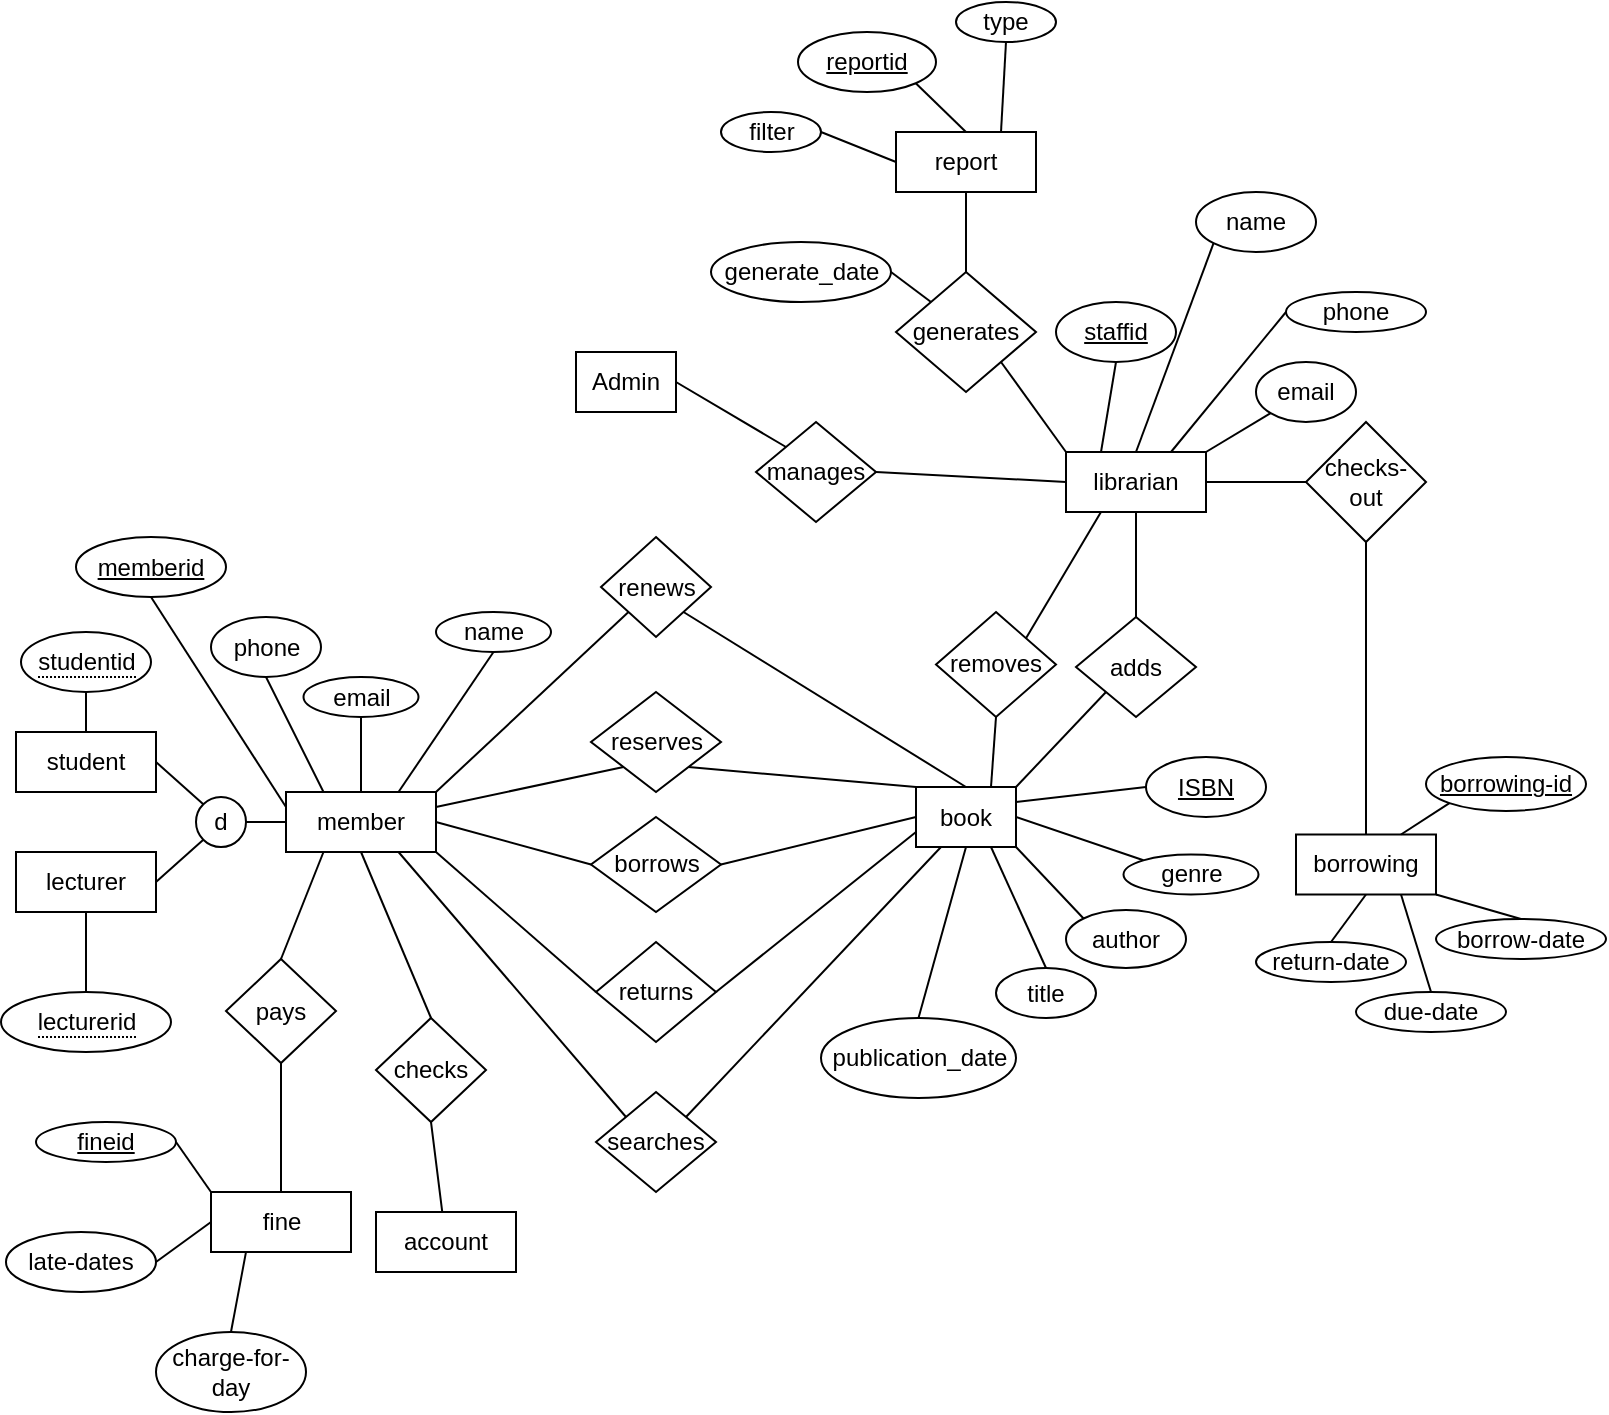 <mxfile version="23.1.6" type="github">
  <diagram name="Page-1" id="lxUqVznezoO0cVdfgBmG">
    <mxGraphModel dx="956" dy="535" grid="1" gridSize="10" guides="1" tooltips="1" connect="1" arrows="1" fold="1" page="1" pageScale="1" pageWidth="850" pageHeight="1100" math="0" shadow="0">
      <root>
        <mxCell id="0" />
        <mxCell id="1" parent="0" />
        <mxCell id="ocRV4Swg5X49KJZOGOF2-2" value="borrowing" style="html=1;whiteSpace=wrap;" vertex="1" parent="1">
          <mxGeometry x="670" y="471.25" width="70" height="30" as="geometry" />
        </mxCell>
        <mxCell id="ocRV4Swg5X49KJZOGOF2-3" value="librarian" style="html=1;whiteSpace=wrap;" vertex="1" parent="1">
          <mxGeometry x="555" y="280" width="70" height="30" as="geometry" />
        </mxCell>
        <mxCell id="ocRV4Swg5X49KJZOGOF2-4" value="book" style="html=1;whiteSpace=wrap;" vertex="1" parent="1">
          <mxGeometry x="480" y="447.5" width="50" height="30" as="geometry" />
        </mxCell>
        <mxCell id="ocRV4Swg5X49KJZOGOF2-5" value="lecturer" style="html=1;whiteSpace=wrap;" vertex="1" parent="1">
          <mxGeometry x="30" y="480" width="70" height="30" as="geometry" />
        </mxCell>
        <mxCell id="ocRV4Swg5X49KJZOGOF2-6" value="student" style="html=1;whiteSpace=wrap;" vertex="1" parent="1">
          <mxGeometry x="30" y="420" width="70" height="30" as="geometry" />
        </mxCell>
        <mxCell id="ocRV4Swg5X49KJZOGOF2-7" value="member" style="html=1;whiteSpace=wrap;" vertex="1" parent="1">
          <mxGeometry x="165" y="450" width="75" height="30" as="geometry" />
        </mxCell>
        <mxCell id="ocRV4Swg5X49KJZOGOF2-9" value="report" style="html=1;whiteSpace=wrap;" vertex="1" parent="1">
          <mxGeometry x="470" y="120" width="70" height="30" as="geometry" />
        </mxCell>
        <mxCell id="ocRV4Swg5X49KJZOGOF2-10" value="account" style="html=1;whiteSpace=wrap;" vertex="1" parent="1">
          <mxGeometry x="210" y="660" width="70" height="30" as="geometry" />
        </mxCell>
        <mxCell id="ocRV4Swg5X49KJZOGOF2-12" value="d" style="ellipse;whiteSpace=wrap;html=1;aspect=fixed;" vertex="1" parent="1">
          <mxGeometry x="120" y="452.5" width="25" height="25" as="geometry" />
        </mxCell>
        <mxCell id="ocRV4Swg5X49KJZOGOF2-14" value="" style="endArrow=none;html=1;rounded=0;exitX=0;exitY=0;exitDx=0;exitDy=0;entryX=1;entryY=1;entryDx=0;entryDy=0;" edge="1" parent="1" source="ocRV4Swg5X49KJZOGOF2-4" target="ocRV4Swg5X49KJZOGOF2-21">
          <mxGeometry width="50" height="50" relative="1" as="geometry">
            <mxPoint x="510" y="280" as="sourcePoint" />
            <mxPoint x="560" y="230" as="targetPoint" />
          </mxGeometry>
        </mxCell>
        <mxCell id="ocRV4Swg5X49KJZOGOF2-15" value="" style="endArrow=none;html=1;rounded=0;exitX=1;exitY=0.5;exitDx=0;exitDy=0;entryX=0;entryY=0.5;entryDx=0;entryDy=0;" edge="1" parent="1" source="ocRV4Swg5X49KJZOGOF2-12" target="ocRV4Swg5X49KJZOGOF2-7">
          <mxGeometry width="50" height="50" relative="1" as="geometry">
            <mxPoint x="160" y="220" as="sourcePoint" />
            <mxPoint x="210" y="170" as="targetPoint" />
          </mxGeometry>
        </mxCell>
        <mxCell id="ocRV4Swg5X49KJZOGOF2-16" value="" style="endArrow=none;html=1;rounded=0;exitX=1;exitY=0.5;exitDx=0;exitDy=0;entryX=0;entryY=0;entryDx=0;entryDy=0;" edge="1" parent="1" source="ocRV4Swg5X49KJZOGOF2-6" target="ocRV4Swg5X49KJZOGOF2-12">
          <mxGeometry width="50" height="50" relative="1" as="geometry">
            <mxPoint x="125" y="157.5" as="sourcePoint" />
            <mxPoint x="175" y="107.5" as="targetPoint" />
          </mxGeometry>
        </mxCell>
        <mxCell id="ocRV4Swg5X49KJZOGOF2-17" value="" style="endArrow=none;html=1;rounded=0;exitX=1;exitY=0.5;exitDx=0;exitDy=0;entryX=0;entryY=1;entryDx=0;entryDy=0;" edge="1" parent="1" source="ocRV4Swg5X49KJZOGOF2-5" target="ocRV4Swg5X49KJZOGOF2-12">
          <mxGeometry width="50" height="50" relative="1" as="geometry">
            <mxPoint x="140" y="250" as="sourcePoint" />
            <mxPoint x="190" y="200" as="targetPoint" />
          </mxGeometry>
        </mxCell>
        <mxCell id="ocRV4Swg5X49KJZOGOF2-18" value="checks-out" style="rhombus;whiteSpace=wrap;html=1;" vertex="1" parent="1">
          <mxGeometry x="675" y="265" width="60" height="60" as="geometry" />
        </mxCell>
        <mxCell id="ocRV4Swg5X49KJZOGOF2-19" value="adds" style="rhombus;whiteSpace=wrap;html=1;" vertex="1" parent="1">
          <mxGeometry x="560" y="362.5" width="60" height="50" as="geometry" />
        </mxCell>
        <mxCell id="ocRV4Swg5X49KJZOGOF2-20" value="removes" style="rhombus;whiteSpace=wrap;html=1;" vertex="1" parent="1">
          <mxGeometry x="490" y="360" width="60" height="52.5" as="geometry" />
        </mxCell>
        <mxCell id="ocRV4Swg5X49KJZOGOF2-21" value="reserves" style="rhombus;whiteSpace=wrap;html=1;" vertex="1" parent="1">
          <mxGeometry x="317.5" y="400" width="65" height="50" as="geometry" />
        </mxCell>
        <mxCell id="ocRV4Swg5X49KJZOGOF2-22" value="searches" style="rhombus;whiteSpace=wrap;html=1;" vertex="1" parent="1">
          <mxGeometry x="320" y="600" width="60" height="50" as="geometry" />
        </mxCell>
        <mxCell id="ocRV4Swg5X49KJZOGOF2-23" value="returns" style="rhombus;whiteSpace=wrap;html=1;" vertex="1" parent="1">
          <mxGeometry x="320" y="525" width="60" height="50" as="geometry" />
        </mxCell>
        <mxCell id="ocRV4Swg5X49KJZOGOF2-24" value="renews" style="rhombus;whiteSpace=wrap;html=1;" vertex="1" parent="1">
          <mxGeometry x="322.5" y="322.5" width="55" height="50" as="geometry" />
        </mxCell>
        <mxCell id="ocRV4Swg5X49KJZOGOF2-25" value="borrows" style="rhombus;whiteSpace=wrap;html=1;" vertex="1" parent="1">
          <mxGeometry x="317.5" y="462.5" width="65" height="47.5" as="geometry" />
        </mxCell>
        <mxCell id="ocRV4Swg5X49KJZOGOF2-26" value="" style="endArrow=none;html=1;rounded=0;exitX=1;exitY=0.25;exitDx=0;exitDy=0;entryX=0;entryY=1;entryDx=0;entryDy=0;" edge="1" parent="1" source="ocRV4Swg5X49KJZOGOF2-7" target="ocRV4Swg5X49KJZOGOF2-21">
          <mxGeometry width="50" height="50" relative="1" as="geometry">
            <mxPoint x="290" y="280" as="sourcePoint" />
            <mxPoint x="340" y="230" as="targetPoint" />
          </mxGeometry>
        </mxCell>
        <mxCell id="ocRV4Swg5X49KJZOGOF2-27" value="" style="endArrow=none;html=1;rounded=0;exitX=1;exitY=1;exitDx=0;exitDy=0;entryX=0.5;entryY=0;entryDx=0;entryDy=0;" edge="1" parent="1" source="ocRV4Swg5X49KJZOGOF2-24" target="ocRV4Swg5X49KJZOGOF2-4">
          <mxGeometry width="50" height="50" relative="1" as="geometry">
            <mxPoint x="430" y="210" as="sourcePoint" />
            <mxPoint x="480" y="160" as="targetPoint" />
          </mxGeometry>
        </mxCell>
        <mxCell id="ocRV4Swg5X49KJZOGOF2-28" value="" style="endArrow=none;html=1;rounded=0;entryX=0;entryY=0;entryDx=0;entryDy=0;exitX=0.75;exitY=1;exitDx=0;exitDy=0;" edge="1" parent="1" source="ocRV4Swg5X49KJZOGOF2-7" target="ocRV4Swg5X49KJZOGOF2-22">
          <mxGeometry width="50" height="50" relative="1" as="geometry">
            <mxPoint x="240" y="320" as="sourcePoint" />
            <mxPoint x="300" y="370" as="targetPoint" />
          </mxGeometry>
        </mxCell>
        <mxCell id="ocRV4Swg5X49KJZOGOF2-29" value="" style="endArrow=none;html=1;rounded=0;exitX=1;exitY=0.5;exitDx=0;exitDy=0;entryX=0;entryY=0.5;entryDx=0;entryDy=0;" edge="1" parent="1" source="ocRV4Swg5X49KJZOGOF2-25" target="ocRV4Swg5X49KJZOGOF2-4">
          <mxGeometry width="50" height="50" relative="1" as="geometry">
            <mxPoint x="425" y="310" as="sourcePoint" />
            <mxPoint x="475" y="260" as="targetPoint" />
          </mxGeometry>
        </mxCell>
        <mxCell id="ocRV4Swg5X49KJZOGOF2-30" value="" style="endArrow=none;html=1;rounded=0;exitX=1;exitY=0.5;exitDx=0;exitDy=0;entryX=0;entryY=0.5;entryDx=0;entryDy=0;" edge="1" parent="1" source="ocRV4Swg5X49KJZOGOF2-7" target="ocRV4Swg5X49KJZOGOF2-25">
          <mxGeometry width="50" height="50" relative="1" as="geometry">
            <mxPoint x="295" y="300" as="sourcePoint" />
            <mxPoint x="345" y="250" as="targetPoint" />
          </mxGeometry>
        </mxCell>
        <mxCell id="ocRV4Swg5X49KJZOGOF2-31" value="" style="endArrow=none;html=1;rounded=0;exitX=1;exitY=0;exitDx=0;exitDy=0;entryX=0;entryY=1;entryDx=0;entryDy=0;" edge="1" parent="1" source="ocRV4Swg5X49KJZOGOF2-7" target="ocRV4Swg5X49KJZOGOF2-24">
          <mxGeometry width="50" height="50" relative="1" as="geometry">
            <mxPoint x="250" y="245" as="sourcePoint" />
            <mxPoint x="300" y="195" as="targetPoint" />
          </mxGeometry>
        </mxCell>
        <mxCell id="ocRV4Swg5X49KJZOGOF2-32" value="" style="endArrow=none;html=1;rounded=0;entryX=0;entryY=0.5;entryDx=0;entryDy=0;exitX=1;exitY=1;exitDx=0;exitDy=0;" edge="1" parent="1" source="ocRV4Swg5X49KJZOGOF2-7" target="ocRV4Swg5X49KJZOGOF2-23">
          <mxGeometry width="50" height="50" relative="1" as="geometry">
            <mxPoint x="240" y="390" as="sourcePoint" />
            <mxPoint x="290" y="340" as="targetPoint" />
          </mxGeometry>
        </mxCell>
        <mxCell id="ocRV4Swg5X49KJZOGOF2-33" value="" style="endArrow=none;html=1;rounded=0;entryX=0;entryY=0.75;entryDx=0;entryDy=0;exitX=1;exitY=0.5;exitDx=0;exitDy=0;" edge="1" parent="1" source="ocRV4Swg5X49KJZOGOF2-23" target="ocRV4Swg5X49KJZOGOF2-4">
          <mxGeometry width="50" height="50" relative="1" as="geometry">
            <mxPoint x="405" y="390" as="sourcePoint" />
            <mxPoint x="455" y="340" as="targetPoint" />
          </mxGeometry>
        </mxCell>
        <mxCell id="ocRV4Swg5X49KJZOGOF2-34" value="" style="endArrow=none;html=1;rounded=0;exitX=1;exitY=0;exitDx=0;exitDy=0;entryX=0.25;entryY=1;entryDx=0;entryDy=0;" edge="1" parent="1" source="ocRV4Swg5X49KJZOGOF2-22" target="ocRV4Swg5X49KJZOGOF2-4">
          <mxGeometry width="50" height="50" relative="1" as="geometry">
            <mxPoint x="440" y="410" as="sourcePoint" />
            <mxPoint x="490" y="360" as="targetPoint" />
          </mxGeometry>
        </mxCell>
        <mxCell id="ocRV4Swg5X49KJZOGOF2-37" value="" style="endArrow=none;html=1;rounded=0;exitX=1;exitY=0;exitDx=0;exitDy=0;entryX=0.25;entryY=1;entryDx=0;entryDy=0;" edge="1" parent="1" source="ocRV4Swg5X49KJZOGOF2-20" target="ocRV4Swg5X49KJZOGOF2-3">
          <mxGeometry width="50" height="50" relative="1" as="geometry">
            <mxPoint x="450" y="230" as="sourcePoint" />
            <mxPoint x="500" y="180" as="targetPoint" />
          </mxGeometry>
        </mxCell>
        <mxCell id="ocRV4Swg5X49KJZOGOF2-38" value="" style="endArrow=none;html=1;rounded=0;exitX=0.5;exitY=0;exitDx=0;exitDy=0;entryX=0.5;entryY=1;entryDx=0;entryDy=0;" edge="1" parent="1" source="ocRV4Swg5X49KJZOGOF2-19" target="ocRV4Swg5X49KJZOGOF2-3">
          <mxGeometry width="50" height="50" relative="1" as="geometry">
            <mxPoint x="630" y="282.5" as="sourcePoint" />
            <mxPoint x="570" y="320" as="targetPoint" />
          </mxGeometry>
        </mxCell>
        <mxCell id="ocRV4Swg5X49KJZOGOF2-39" value="" style="endArrow=none;html=1;rounded=0;exitX=1;exitY=0;exitDx=0;exitDy=0;entryX=0;entryY=1;entryDx=0;entryDy=0;" edge="1" parent="1" source="ocRV4Swg5X49KJZOGOF2-4" target="ocRV4Swg5X49KJZOGOF2-19">
          <mxGeometry width="50" height="50" relative="1" as="geometry">
            <mxPoint x="620" y="367.5" as="sourcePoint" />
            <mxPoint x="670" y="317.5" as="targetPoint" />
          </mxGeometry>
        </mxCell>
        <mxCell id="ocRV4Swg5X49KJZOGOF2-40" value="" style="endArrow=none;html=1;rounded=0;exitX=0.75;exitY=0;exitDx=0;exitDy=0;entryX=0.5;entryY=1;entryDx=0;entryDy=0;" edge="1" parent="1" source="ocRV4Swg5X49KJZOGOF2-4" target="ocRV4Swg5X49KJZOGOF2-20">
          <mxGeometry width="50" height="50" relative="1" as="geometry">
            <mxPoint x="530" y="322.5" as="sourcePoint" />
            <mxPoint x="580" y="272.5" as="targetPoint" />
          </mxGeometry>
        </mxCell>
        <mxCell id="ocRV4Swg5X49KJZOGOF2-42" value="Admin" style="rounded=0;whiteSpace=wrap;html=1;" vertex="1" parent="1">
          <mxGeometry x="310" y="230" width="50" height="30" as="geometry" />
        </mxCell>
        <mxCell id="ocRV4Swg5X49KJZOGOF2-43" value="manages" style="rhombus;whiteSpace=wrap;html=1;" vertex="1" parent="1">
          <mxGeometry x="400" y="265" width="60" height="50" as="geometry" />
        </mxCell>
        <mxCell id="ocRV4Swg5X49KJZOGOF2-44" value="" style="endArrow=none;html=1;rounded=0;exitX=1;exitY=0.5;exitDx=0;exitDy=0;entryX=0;entryY=0;entryDx=0;entryDy=0;" edge="1" parent="1" source="ocRV4Swg5X49KJZOGOF2-42" target="ocRV4Swg5X49KJZOGOF2-43">
          <mxGeometry width="50" height="50" relative="1" as="geometry">
            <mxPoint x="360" y="170" as="sourcePoint" />
            <mxPoint x="410" y="120" as="targetPoint" />
          </mxGeometry>
        </mxCell>
        <mxCell id="ocRV4Swg5X49KJZOGOF2-45" value="" style="endArrow=none;html=1;rounded=0;entryX=0.5;entryY=1;entryDx=0;entryDy=0;exitX=0.5;exitY=0;exitDx=0;exitDy=0;" edge="1" parent="1" source="ocRV4Swg5X49KJZOGOF2-2" target="ocRV4Swg5X49KJZOGOF2-18">
          <mxGeometry width="50" height="50" relative="1" as="geometry">
            <mxPoint x="670" y="310" as="sourcePoint" />
            <mxPoint x="720" y="260" as="targetPoint" />
          </mxGeometry>
        </mxCell>
        <mxCell id="ocRV4Swg5X49KJZOGOF2-46" value="" style="endArrow=none;html=1;rounded=0;exitX=1;exitY=0.5;exitDx=0;exitDy=0;entryX=0;entryY=0.5;entryDx=0;entryDy=0;" edge="1" parent="1" source="ocRV4Swg5X49KJZOGOF2-3" target="ocRV4Swg5X49KJZOGOF2-18">
          <mxGeometry width="50" height="50" relative="1" as="geometry">
            <mxPoint x="630" y="220" as="sourcePoint" />
            <mxPoint x="680" y="170" as="targetPoint" />
          </mxGeometry>
        </mxCell>
        <mxCell id="ocRV4Swg5X49KJZOGOF2-47" value="" style="endArrow=none;html=1;rounded=0;entryX=1;entryY=0.5;entryDx=0;entryDy=0;exitX=0;exitY=0.5;exitDx=0;exitDy=0;" edge="1" parent="1" source="ocRV4Swg5X49KJZOGOF2-3" target="ocRV4Swg5X49KJZOGOF2-43">
          <mxGeometry width="50" height="50" relative="1" as="geometry">
            <mxPoint x="485" y="190" as="sourcePoint" />
            <mxPoint x="535" y="140" as="targetPoint" />
          </mxGeometry>
        </mxCell>
        <mxCell id="ocRV4Swg5X49KJZOGOF2-48" value="checks" style="rhombus;whiteSpace=wrap;html=1;" vertex="1" parent="1">
          <mxGeometry x="210" y="563" width="55" height="52" as="geometry" />
        </mxCell>
        <mxCell id="ocRV4Swg5X49KJZOGOF2-49" value="generates" style="rhombus;whiteSpace=wrap;html=1;" vertex="1" parent="1">
          <mxGeometry x="470" y="190" width="70" height="60" as="geometry" />
        </mxCell>
        <mxCell id="ocRV4Swg5X49KJZOGOF2-50" value="" style="endArrow=none;html=1;rounded=0;entryX=0.5;entryY=1;entryDx=0;entryDy=0;exitX=0.5;exitY=0;exitDx=0;exitDy=0;" edge="1" parent="1" source="ocRV4Swg5X49KJZOGOF2-49" target="ocRV4Swg5X49KJZOGOF2-9">
          <mxGeometry width="50" height="50" relative="1" as="geometry">
            <mxPoint x="460" y="190" as="sourcePoint" />
            <mxPoint x="510" y="140" as="targetPoint" />
          </mxGeometry>
        </mxCell>
        <mxCell id="ocRV4Swg5X49KJZOGOF2-51" value="" style="endArrow=none;html=1;rounded=0;entryX=1;entryY=1;entryDx=0;entryDy=0;exitX=0;exitY=0;exitDx=0;exitDy=0;" edge="1" parent="1" source="ocRV4Swg5X49KJZOGOF2-3" target="ocRV4Swg5X49KJZOGOF2-49">
          <mxGeometry width="50" height="50" relative="1" as="geometry">
            <mxPoint x="505" y="300" as="sourcePoint" />
            <mxPoint x="555" y="250" as="targetPoint" />
          </mxGeometry>
        </mxCell>
        <mxCell id="ocRV4Swg5X49KJZOGOF2-52" value="" style="endArrow=none;html=1;rounded=0;entryX=0.5;entryY=1;entryDx=0;entryDy=0;" edge="1" parent="1" source="ocRV4Swg5X49KJZOGOF2-10" target="ocRV4Swg5X49KJZOGOF2-48">
          <mxGeometry width="50" height="50" relative="1" as="geometry">
            <mxPoint x="130" y="720" as="sourcePoint" />
            <mxPoint x="180" y="670" as="targetPoint" />
          </mxGeometry>
        </mxCell>
        <mxCell id="ocRV4Swg5X49KJZOGOF2-53" value="" style="endArrow=none;html=1;rounded=0;entryX=0.5;entryY=1;entryDx=0;entryDy=0;exitX=0.5;exitY=0;exitDx=0;exitDy=0;" edge="1" parent="1" source="ocRV4Swg5X49KJZOGOF2-48" target="ocRV4Swg5X49KJZOGOF2-7">
          <mxGeometry width="50" height="50" relative="1" as="geometry">
            <mxPoint x="140" y="575" as="sourcePoint" />
            <mxPoint x="190" y="525" as="targetPoint" />
          </mxGeometry>
        </mxCell>
        <mxCell id="ocRV4Swg5X49KJZOGOF2-62" value="memberid" style="ellipse;whiteSpace=wrap;html=1;align=center;fontStyle=4;" vertex="1" parent="1">
          <mxGeometry x="60" y="322.5" width="75" height="30" as="geometry" />
        </mxCell>
        <mxCell id="ocRV4Swg5X49KJZOGOF2-63" value="publication_date" style="ellipse;whiteSpace=wrap;html=1;align=center;" vertex="1" parent="1">
          <mxGeometry x="432.5" y="563" width="97.5" height="40" as="geometry" />
        </mxCell>
        <mxCell id="ocRV4Swg5X49KJZOGOF2-64" value="genre" style="ellipse;whiteSpace=wrap;html=1;align=center;" vertex="1" parent="1">
          <mxGeometry x="583.75" y="481.25" width="67.5" height="20" as="geometry" />
        </mxCell>
        <mxCell id="ocRV4Swg5X49KJZOGOF2-65" value="author" style="ellipse;whiteSpace=wrap;html=1;align=center;" vertex="1" parent="1">
          <mxGeometry x="555" y="509" width="60" height="29" as="geometry" />
        </mxCell>
        <mxCell id="ocRV4Swg5X49KJZOGOF2-67" value="phone" style="ellipse;whiteSpace=wrap;html=1;align=center;" vertex="1" parent="1">
          <mxGeometry x="127.5" y="362.5" width="55" height="30" as="geometry" />
        </mxCell>
        <mxCell id="ocRV4Swg5X49KJZOGOF2-68" value="email" style="ellipse;whiteSpace=wrap;html=1;align=center;" vertex="1" parent="1">
          <mxGeometry x="173.75" y="392.5" width="57.5" height="20" as="geometry" />
        </mxCell>
        <mxCell id="ocRV4Swg5X49KJZOGOF2-69" value="name" style="ellipse;whiteSpace=wrap;html=1;align=center;" vertex="1" parent="1">
          <mxGeometry x="240" y="360" width="57.5" height="20" as="geometry" />
        </mxCell>
        <mxCell id="ocRV4Swg5X49KJZOGOF2-70" value="&lt;span style=&quot;border-bottom: 1px dotted&quot;&gt;studentid&lt;/span&gt;" style="ellipse;whiteSpace=wrap;html=1;align=center;" vertex="1" parent="1">
          <mxGeometry x="32.5" y="370" width="65" height="30" as="geometry" />
        </mxCell>
        <mxCell id="ocRV4Swg5X49KJZOGOF2-71" value="&lt;span style=&quot;border-bottom: 1px dotted&quot;&gt;lecturerid&lt;/span&gt;" style="ellipse;whiteSpace=wrap;html=1;align=center;" vertex="1" parent="1">
          <mxGeometry x="22.5" y="550" width="85" height="30" as="geometry" />
        </mxCell>
        <mxCell id="ocRV4Swg5X49KJZOGOF2-72" value="" style="endArrow=none;html=1;rounded=0;entryX=0.5;entryY=1;entryDx=0;entryDy=0;exitX=0.25;exitY=0;exitDx=0;exitDy=0;" edge="1" parent="1" source="ocRV4Swg5X49KJZOGOF2-7" target="ocRV4Swg5X49KJZOGOF2-67">
          <mxGeometry width="50" height="50" relative="1" as="geometry">
            <mxPoint x="145" y="412.5" as="sourcePoint" />
            <mxPoint x="195" y="362.5" as="targetPoint" />
          </mxGeometry>
        </mxCell>
        <mxCell id="ocRV4Swg5X49KJZOGOF2-73" value="" style="endArrow=none;html=1;rounded=0;exitX=0.75;exitY=0;exitDx=0;exitDy=0;entryX=0.5;entryY=1;entryDx=0;entryDy=0;" edge="1" parent="1" source="ocRV4Swg5X49KJZOGOF2-7" target="ocRV4Swg5X49KJZOGOF2-69">
          <mxGeometry width="50" height="50" relative="1" as="geometry">
            <mxPoint x="192.5" y="447.5" as="sourcePoint" />
            <mxPoint x="242.5" y="397.5" as="targetPoint" />
          </mxGeometry>
        </mxCell>
        <mxCell id="ocRV4Swg5X49KJZOGOF2-74" value="" style="endArrow=none;html=1;rounded=0;entryX=0.5;entryY=1;entryDx=0;entryDy=0;exitX=0;exitY=0.25;exitDx=0;exitDy=0;" edge="1" parent="1" source="ocRV4Swg5X49KJZOGOF2-7" target="ocRV4Swg5X49KJZOGOF2-62">
          <mxGeometry width="50" height="50" relative="1" as="geometry">
            <mxPoint x="162.5" y="440" as="sourcePoint" />
            <mxPoint x="212.5" y="390" as="targetPoint" />
          </mxGeometry>
        </mxCell>
        <mxCell id="ocRV4Swg5X49KJZOGOF2-75" value="" style="endArrow=none;html=1;rounded=0;exitX=0.5;exitY=0;exitDx=0;exitDy=0;entryX=0.5;entryY=1;entryDx=0;entryDy=0;" edge="1" parent="1" source="ocRV4Swg5X49KJZOGOF2-6" target="ocRV4Swg5X49KJZOGOF2-70">
          <mxGeometry width="50" height="50" relative="1" as="geometry">
            <mxPoint x="70" y="402.5" as="sourcePoint" />
            <mxPoint x="120" y="352.5" as="targetPoint" />
          </mxGeometry>
        </mxCell>
        <mxCell id="ocRV4Swg5X49KJZOGOF2-76" value="" style="endArrow=none;html=1;rounded=0;entryX=0.5;entryY=1;entryDx=0;entryDy=0;exitX=0.5;exitY=0;exitDx=0;exitDy=0;" edge="1" parent="1" source="ocRV4Swg5X49KJZOGOF2-71" target="ocRV4Swg5X49KJZOGOF2-5">
          <mxGeometry width="50" height="50" relative="1" as="geometry">
            <mxPoint x="70" y="560" as="sourcePoint" />
            <mxPoint x="120" y="510" as="targetPoint" />
          </mxGeometry>
        </mxCell>
        <mxCell id="ocRV4Swg5X49KJZOGOF2-78" value="" style="endArrow=none;html=1;rounded=0;entryX=0.5;entryY=1;entryDx=0;entryDy=0;exitX=0.5;exitY=0;exitDx=0;exitDy=0;" edge="1" parent="1" source="ocRV4Swg5X49KJZOGOF2-7" target="ocRV4Swg5X49KJZOGOF2-68">
          <mxGeometry width="50" height="50" relative="1" as="geometry">
            <mxPoint x="175" y="447.5" as="sourcePoint" />
            <mxPoint x="225" y="397.5" as="targetPoint" />
          </mxGeometry>
        </mxCell>
        <mxCell id="ocRV4Swg5X49KJZOGOF2-81" value="title" style="ellipse;whiteSpace=wrap;html=1;align=center;" vertex="1" parent="1">
          <mxGeometry x="520" y="538" width="50" height="25" as="geometry" />
        </mxCell>
        <mxCell id="ocRV4Swg5X49KJZOGOF2-83" value="ISBN" style="ellipse;whiteSpace=wrap;html=1;align=center;fontStyle=4;" vertex="1" parent="1">
          <mxGeometry x="595" y="432.5" width="60" height="30" as="geometry" />
        </mxCell>
        <mxCell id="ocRV4Swg5X49KJZOGOF2-84" value="" style="endArrow=none;html=1;rounded=0;entryX=0.5;entryY=1;entryDx=0;entryDy=0;exitX=0.5;exitY=0;exitDx=0;exitDy=0;" edge="1" parent="1" source="ocRV4Swg5X49KJZOGOF2-63" target="ocRV4Swg5X49KJZOGOF2-4">
          <mxGeometry width="50" height="50" relative="1" as="geometry">
            <mxPoint x="460" y="575" as="sourcePoint" />
            <mxPoint x="510" y="525" as="targetPoint" />
          </mxGeometry>
        </mxCell>
        <mxCell id="ocRV4Swg5X49KJZOGOF2-85" value="" style="endArrow=none;html=1;rounded=0;entryX=1;entryY=1;entryDx=0;entryDy=0;exitX=0;exitY=0;exitDx=0;exitDy=0;" edge="1" parent="1" source="ocRV4Swg5X49KJZOGOF2-65" target="ocRV4Swg5X49KJZOGOF2-4">
          <mxGeometry width="50" height="50" relative="1" as="geometry">
            <mxPoint x="505" y="560" as="sourcePoint" />
            <mxPoint x="555" y="510" as="targetPoint" />
          </mxGeometry>
        </mxCell>
        <mxCell id="ocRV4Swg5X49KJZOGOF2-86" value="" style="endArrow=none;html=1;rounded=0;entryX=0.75;entryY=1;entryDx=0;entryDy=0;exitX=0.5;exitY=0;exitDx=0;exitDy=0;" edge="1" parent="1" source="ocRV4Swg5X49KJZOGOF2-81" target="ocRV4Swg5X49KJZOGOF2-4">
          <mxGeometry width="50" height="50" relative="1" as="geometry">
            <mxPoint x="470" y="563" as="sourcePoint" />
            <mxPoint x="520" y="513" as="targetPoint" />
          </mxGeometry>
        </mxCell>
        <mxCell id="ocRV4Swg5X49KJZOGOF2-87" value="" style="endArrow=none;html=1;rounded=0;exitX=1;exitY=0.5;exitDx=0;exitDy=0;entryX=0;entryY=0;entryDx=0;entryDy=0;" edge="1" parent="1" source="ocRV4Swg5X49KJZOGOF2-4" target="ocRV4Swg5X49KJZOGOF2-64">
          <mxGeometry width="50" height="50" relative="1" as="geometry">
            <mxPoint x="545" y="540" as="sourcePoint" />
            <mxPoint x="595" y="490" as="targetPoint" />
          </mxGeometry>
        </mxCell>
        <mxCell id="ocRV4Swg5X49KJZOGOF2-88" value="" style="endArrow=none;html=1;rounded=0;exitX=1;exitY=0.25;exitDx=0;exitDy=0;entryX=0;entryY=0.5;entryDx=0;entryDy=0;" edge="1" parent="1" source="ocRV4Swg5X49KJZOGOF2-4" target="ocRV4Swg5X49KJZOGOF2-83">
          <mxGeometry width="50" height="50" relative="1" as="geometry">
            <mxPoint x="530" y="487.5" as="sourcePoint" />
            <mxPoint x="580" y="437.5" as="targetPoint" />
          </mxGeometry>
        </mxCell>
        <mxCell id="ocRV4Swg5X49KJZOGOF2-89" value="borrowing-id" style="ellipse;whiteSpace=wrap;html=1;align=center;fontStyle=4;" vertex="1" parent="1">
          <mxGeometry x="735" y="432.5" width="80" height="27" as="geometry" />
        </mxCell>
        <mxCell id="ocRV4Swg5X49KJZOGOF2-90" value="return-date" style="ellipse;whiteSpace=wrap;html=1;align=center;" vertex="1" parent="1">
          <mxGeometry x="650" y="525" width="75" height="20" as="geometry" />
        </mxCell>
        <mxCell id="ocRV4Swg5X49KJZOGOF2-91" value="due-date" style="ellipse;whiteSpace=wrap;html=1;align=center;" vertex="1" parent="1">
          <mxGeometry x="700" y="550" width="75" height="20" as="geometry" />
        </mxCell>
        <mxCell id="ocRV4Swg5X49KJZOGOF2-92" value="borrow-date" style="ellipse;whiteSpace=wrap;html=1;align=center;" vertex="1" parent="1">
          <mxGeometry x="740" y="513.5" width="85" height="20" as="geometry" />
        </mxCell>
        <mxCell id="ocRV4Swg5X49KJZOGOF2-93" value="" style="endArrow=none;html=1;rounded=0;entryX=0.5;entryY=1;entryDx=0;entryDy=0;exitX=0.5;exitY=0;exitDx=0;exitDy=0;" edge="1" parent="1" source="ocRV4Swg5X49KJZOGOF2-90" target="ocRV4Swg5X49KJZOGOF2-2">
          <mxGeometry width="50" height="50" relative="1" as="geometry">
            <mxPoint x="605" y="603" as="sourcePoint" />
            <mxPoint x="655" y="553" as="targetPoint" />
          </mxGeometry>
        </mxCell>
        <mxCell id="ocRV4Swg5X49KJZOGOF2-94" value="" style="endArrow=none;html=1;rounded=0;entryX=0.75;entryY=1;entryDx=0;entryDy=0;exitX=0.5;exitY=0;exitDx=0;exitDy=0;" edge="1" parent="1" source="ocRV4Swg5X49KJZOGOF2-91" target="ocRV4Swg5X49KJZOGOF2-2">
          <mxGeometry width="50" height="50" relative="1" as="geometry">
            <mxPoint x="615" y="608" as="sourcePoint" />
            <mxPoint x="665" y="558" as="targetPoint" />
          </mxGeometry>
        </mxCell>
        <mxCell id="ocRV4Swg5X49KJZOGOF2-95" value="" style="endArrow=none;html=1;rounded=0;entryX=1;entryY=1;entryDx=0;entryDy=0;exitX=0.5;exitY=0;exitDx=0;exitDy=0;" edge="1" parent="1" source="ocRV4Swg5X49KJZOGOF2-92" target="ocRV4Swg5X49KJZOGOF2-2">
          <mxGeometry width="50" height="50" relative="1" as="geometry">
            <mxPoint x="655" y="588" as="sourcePoint" />
            <mxPoint x="705" y="538" as="targetPoint" />
          </mxGeometry>
        </mxCell>
        <mxCell id="ocRV4Swg5X49KJZOGOF2-96" value="" style="endArrow=none;html=1;rounded=0;exitX=0.75;exitY=0;exitDx=0;exitDy=0;entryX=0;entryY=1;entryDx=0;entryDy=0;" edge="1" parent="1" source="ocRV4Swg5X49KJZOGOF2-2" target="ocRV4Swg5X49KJZOGOF2-89">
          <mxGeometry width="50" height="50" relative="1" as="geometry">
            <mxPoint x="780" y="502.5" as="sourcePoint" />
            <mxPoint x="830" y="452.5" as="targetPoint" />
          </mxGeometry>
        </mxCell>
        <mxCell id="ocRV4Swg5X49KJZOGOF2-97" value="staffid" style="ellipse;whiteSpace=wrap;html=1;align=center;fontStyle=4;" vertex="1" parent="1">
          <mxGeometry x="550" y="205" width="60" height="30" as="geometry" />
        </mxCell>
        <mxCell id="ocRV4Swg5X49KJZOGOF2-98" value="phone" style="ellipse;whiteSpace=wrap;html=1;align=center;" vertex="1" parent="1">
          <mxGeometry x="665" y="200" width="70" height="20" as="geometry" />
        </mxCell>
        <mxCell id="ocRV4Swg5X49KJZOGOF2-99" value="email" style="ellipse;whiteSpace=wrap;html=1;align=center;" vertex="1" parent="1">
          <mxGeometry x="650" y="235" width="50" height="30" as="geometry" />
        </mxCell>
        <mxCell id="ocRV4Swg5X49KJZOGOF2-100" value="name" style="ellipse;whiteSpace=wrap;html=1;align=center;" vertex="1" parent="1">
          <mxGeometry x="620" y="150" width="60" height="30" as="geometry" />
        </mxCell>
        <mxCell id="ocRV4Swg5X49KJZOGOF2-102" value="" style="endArrow=none;html=1;rounded=0;exitX=1;exitY=0;exitDx=0;exitDy=0;entryX=0;entryY=1;entryDx=0;entryDy=0;" edge="1" parent="1" source="ocRV4Swg5X49KJZOGOF2-3" target="ocRV4Swg5X49KJZOGOF2-99">
          <mxGeometry width="50" height="50" relative="1" as="geometry">
            <mxPoint x="610" y="322.5" as="sourcePoint" />
            <mxPoint x="660" y="272.5" as="targetPoint" />
          </mxGeometry>
        </mxCell>
        <mxCell id="ocRV4Swg5X49KJZOGOF2-103" value="" style="endArrow=none;html=1;rounded=0;exitX=0.75;exitY=0;exitDx=0;exitDy=0;entryX=0;entryY=0.5;entryDx=0;entryDy=0;" edge="1" parent="1" source="ocRV4Swg5X49KJZOGOF2-3" target="ocRV4Swg5X49KJZOGOF2-98">
          <mxGeometry width="50" height="50" relative="1" as="geometry">
            <mxPoint x="601.25" y="270" as="sourcePoint" />
            <mxPoint x="651.25" y="220" as="targetPoint" />
          </mxGeometry>
        </mxCell>
        <mxCell id="ocRV4Swg5X49KJZOGOF2-104" value="" style="endArrow=none;html=1;rounded=0;exitX=0.5;exitY=0;exitDx=0;exitDy=0;entryX=0;entryY=1;entryDx=0;entryDy=0;" edge="1" parent="1" source="ocRV4Swg5X49KJZOGOF2-3" target="ocRV4Swg5X49KJZOGOF2-100">
          <mxGeometry width="50" height="50" relative="1" as="geometry">
            <mxPoint x="615" y="235" as="sourcePoint" />
            <mxPoint x="665" y="185" as="targetPoint" />
          </mxGeometry>
        </mxCell>
        <mxCell id="ocRV4Swg5X49KJZOGOF2-105" value="" style="endArrow=none;html=1;rounded=0;exitX=0.25;exitY=0;exitDx=0;exitDy=0;entryX=0.5;entryY=1;entryDx=0;entryDy=0;" edge="1" parent="1" source="ocRV4Swg5X49KJZOGOF2-3" target="ocRV4Swg5X49KJZOGOF2-97">
          <mxGeometry width="50" height="50" relative="1" as="geometry">
            <mxPoint x="583.75" y="240" as="sourcePoint" />
            <mxPoint x="633.75" y="190" as="targetPoint" />
          </mxGeometry>
        </mxCell>
        <mxCell id="ocRV4Swg5X49KJZOGOF2-112" value="pays" style="rhombus;whiteSpace=wrap;html=1;" vertex="1" parent="1">
          <mxGeometry x="135" y="533.5" width="55" height="52" as="geometry" />
        </mxCell>
        <mxCell id="ocRV4Swg5X49KJZOGOF2-114" value="fine" style="html=1;whiteSpace=wrap;" vertex="1" parent="1">
          <mxGeometry x="127.5" y="650" width="70" height="30" as="geometry" />
        </mxCell>
        <mxCell id="ocRV4Swg5X49KJZOGOF2-115" value="" style="endArrow=none;html=1;rounded=0;entryX=0.5;entryY=1;entryDx=0;entryDy=0;exitX=0.5;exitY=0;exitDx=0;exitDy=0;" edge="1" parent="1" source="ocRV4Swg5X49KJZOGOF2-114" target="ocRV4Swg5X49KJZOGOF2-112">
          <mxGeometry width="50" height="50" relative="1" as="geometry">
            <mxPoint x="115" y="660" as="sourcePoint" />
            <mxPoint x="165" y="610" as="targetPoint" />
          </mxGeometry>
        </mxCell>
        <mxCell id="ocRV4Swg5X49KJZOGOF2-116" value="" style="endArrow=none;html=1;rounded=0;entryX=0.25;entryY=1;entryDx=0;entryDy=0;exitX=0.5;exitY=0;exitDx=0;exitDy=0;" edge="1" parent="1" source="ocRV4Swg5X49KJZOGOF2-112" target="ocRV4Swg5X49KJZOGOF2-7">
          <mxGeometry width="50" height="50" relative="1" as="geometry">
            <mxPoint x="140" y="570" as="sourcePoint" />
            <mxPoint x="157.5" y="520" as="targetPoint" />
          </mxGeometry>
        </mxCell>
        <mxCell id="ocRV4Swg5X49KJZOGOF2-117" value="fineid" style="ellipse;whiteSpace=wrap;html=1;align=center;fontStyle=4;" vertex="1" parent="1">
          <mxGeometry x="40" y="615" width="70" height="20" as="geometry" />
        </mxCell>
        <mxCell id="ocRV4Swg5X49KJZOGOF2-118" value="late-dates" style="ellipse;whiteSpace=wrap;html=1;align=center;" vertex="1" parent="1">
          <mxGeometry x="25" y="670" width="75" height="30" as="geometry" />
        </mxCell>
        <mxCell id="ocRV4Swg5X49KJZOGOF2-119" value="charge-for-day" style="ellipse;whiteSpace=wrap;html=1;align=center;" vertex="1" parent="1">
          <mxGeometry x="100" y="720" width="75" height="40" as="geometry" />
        </mxCell>
        <mxCell id="ocRV4Swg5X49KJZOGOF2-120" value="" style="endArrow=none;html=1;rounded=0;exitX=1;exitY=0.5;exitDx=0;exitDy=0;entryX=0;entryY=0.5;entryDx=0;entryDy=0;" edge="1" parent="1" source="ocRV4Swg5X49KJZOGOF2-118" target="ocRV4Swg5X49KJZOGOF2-114">
          <mxGeometry width="50" height="50" relative="1" as="geometry">
            <mxPoint x="85" y="740" as="sourcePoint" />
            <mxPoint x="135" y="690" as="targetPoint" />
          </mxGeometry>
        </mxCell>
        <mxCell id="ocRV4Swg5X49KJZOGOF2-121" value="" style="endArrow=none;html=1;rounded=0;entryX=0.25;entryY=1;entryDx=0;entryDy=0;exitX=0.5;exitY=0;exitDx=0;exitDy=0;" edge="1" parent="1" source="ocRV4Swg5X49KJZOGOF2-119" target="ocRV4Swg5X49KJZOGOF2-114">
          <mxGeometry width="50" height="50" relative="1" as="geometry">
            <mxPoint x="85" y="740" as="sourcePoint" />
            <mxPoint x="135" y="690" as="targetPoint" />
          </mxGeometry>
        </mxCell>
        <mxCell id="ocRV4Swg5X49KJZOGOF2-122" value="" style="endArrow=none;html=1;rounded=0;exitX=1;exitY=0.5;exitDx=0;exitDy=0;entryX=0;entryY=0;entryDx=0;entryDy=0;" edge="1" parent="1" source="ocRV4Swg5X49KJZOGOF2-117" target="ocRV4Swg5X49KJZOGOF2-114">
          <mxGeometry width="50" height="50" relative="1" as="geometry">
            <mxPoint x="85" y="670" as="sourcePoint" />
            <mxPoint x="135" y="620" as="targetPoint" />
          </mxGeometry>
        </mxCell>
        <mxCell id="ocRV4Swg5X49KJZOGOF2-123" value="reportid" style="ellipse;whiteSpace=wrap;html=1;align=center;fontStyle=4;" vertex="1" parent="1">
          <mxGeometry x="421" y="70" width="69" height="30" as="geometry" />
        </mxCell>
        <mxCell id="ocRV4Swg5X49KJZOGOF2-124" value="filter" style="ellipse;whiteSpace=wrap;html=1;align=center;" vertex="1" parent="1">
          <mxGeometry x="382.5" y="110" width="50" height="20" as="geometry" />
        </mxCell>
        <mxCell id="ocRV4Swg5X49KJZOGOF2-125" value="type" style="ellipse;whiteSpace=wrap;html=1;align=center;" vertex="1" parent="1">
          <mxGeometry x="500" y="55" width="50" height="20" as="geometry" />
        </mxCell>
        <mxCell id="ocRV4Swg5X49KJZOGOF2-126" value="generate_date" style="ellipse;whiteSpace=wrap;html=1;align=center;" vertex="1" parent="1">
          <mxGeometry x="377.5" y="175" width="90" height="30" as="geometry" />
        </mxCell>
        <mxCell id="ocRV4Swg5X49KJZOGOF2-127" value="" style="endArrow=none;html=1;rounded=0;exitX=1;exitY=0.5;exitDx=0;exitDy=0;entryX=0;entryY=0.5;entryDx=0;entryDy=0;" edge="1" parent="1" source="ocRV4Swg5X49KJZOGOF2-124" target="ocRV4Swg5X49KJZOGOF2-9">
          <mxGeometry width="50" height="50" relative="1" as="geometry">
            <mxPoint x="390" y="190" as="sourcePoint" />
            <mxPoint x="440" y="140" as="targetPoint" />
          </mxGeometry>
        </mxCell>
        <mxCell id="ocRV4Swg5X49KJZOGOF2-128" value="" style="endArrow=none;html=1;rounded=0;entryX=0.5;entryY=0;entryDx=0;entryDy=0;exitX=1;exitY=1;exitDx=0;exitDy=0;" edge="1" parent="1" source="ocRV4Swg5X49KJZOGOF2-123" target="ocRV4Swg5X49KJZOGOF2-9">
          <mxGeometry width="50" height="50" relative="1" as="geometry">
            <mxPoint x="432.5" y="140" as="sourcePoint" />
            <mxPoint x="482.5" y="90" as="targetPoint" />
          </mxGeometry>
        </mxCell>
        <mxCell id="ocRV4Swg5X49KJZOGOF2-129" value="" style="endArrow=none;html=1;rounded=0;exitX=0.75;exitY=0;exitDx=0;exitDy=0;entryX=0.5;entryY=1;entryDx=0;entryDy=0;" edge="1" parent="1" source="ocRV4Swg5X49KJZOGOF2-9" target="ocRV4Swg5X49KJZOGOF2-125">
          <mxGeometry width="50" height="50" relative="1" as="geometry">
            <mxPoint x="550" y="145" as="sourcePoint" />
            <mxPoint x="600" y="95" as="targetPoint" />
          </mxGeometry>
        </mxCell>
        <mxCell id="ocRV4Swg5X49KJZOGOF2-130" value="" style="endArrow=none;html=1;rounded=0;entryX=0;entryY=0;entryDx=0;entryDy=0;exitX=1;exitY=0.5;exitDx=0;exitDy=0;" edge="1" parent="1" source="ocRV4Swg5X49KJZOGOF2-126" target="ocRV4Swg5X49KJZOGOF2-49">
          <mxGeometry width="50" height="50" relative="1" as="geometry">
            <mxPoint x="432.5" y="235" as="sourcePoint" />
            <mxPoint x="482.5" y="185" as="targetPoint" />
          </mxGeometry>
        </mxCell>
      </root>
    </mxGraphModel>
  </diagram>
</mxfile>
